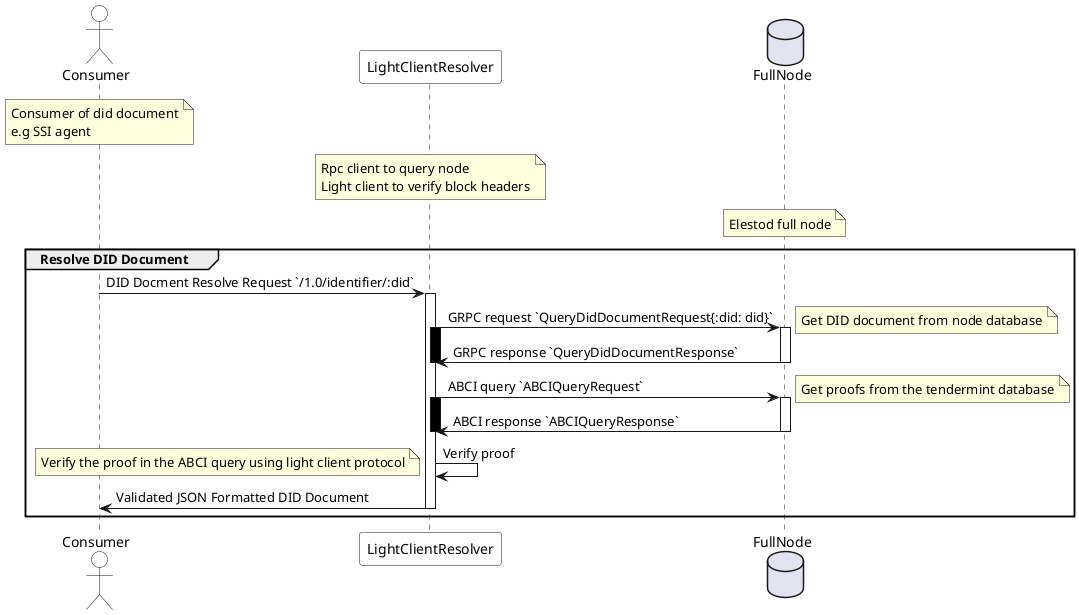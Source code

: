 @startuml

actor Consumer #white
participant LightClientResolver #white
database FullNode

note over Consumer
  Consumer of did document
  e.g SSI agent
end note

note over LightClientResolver
  Rpc client to query node
  Light client to verify block headers
end note

note over FullNode
  Elestod full node
end note

group Resolve DID Document

Consumer -> LightClientResolver: DID Docment Resolve Request `/1.0/identifier/:did`

activate LightClientResolver

  LightClientResolver -> FullNode: GRPC request `QueryDidDocumentRequest{:did: did}`

  activate LightClientResolver #Black
    note right
    Get DID document from node database
    end note
    activate FullNode
      FullNode -> LightClientResolver: GRPC response `QueryDidDocumentResponse`
    deactivate FullNode
  deactivate LightClientResolver

  LightClientResolver -> FullNode: ABCI query `ABCIQueryRequest`
  activate LightClientResolver #Black
    activate FullNode
      note right
      Get proofs from the tendermint database
      end note
      FullNode -> LightClientResolver: ABCI response `ABCIQueryResponse`
    deactivate FullNode
  deactivate LightClientResolver

  LightClientResolver -> LightClientResolver: Verify proof
  note left
  Verify the proof in the ABCI query using light client protocol
  end note
  Consumer <- LightClientResolver: Validated JSON Formatted DID Document
deactivate LightClientResolver

end

@enduml
